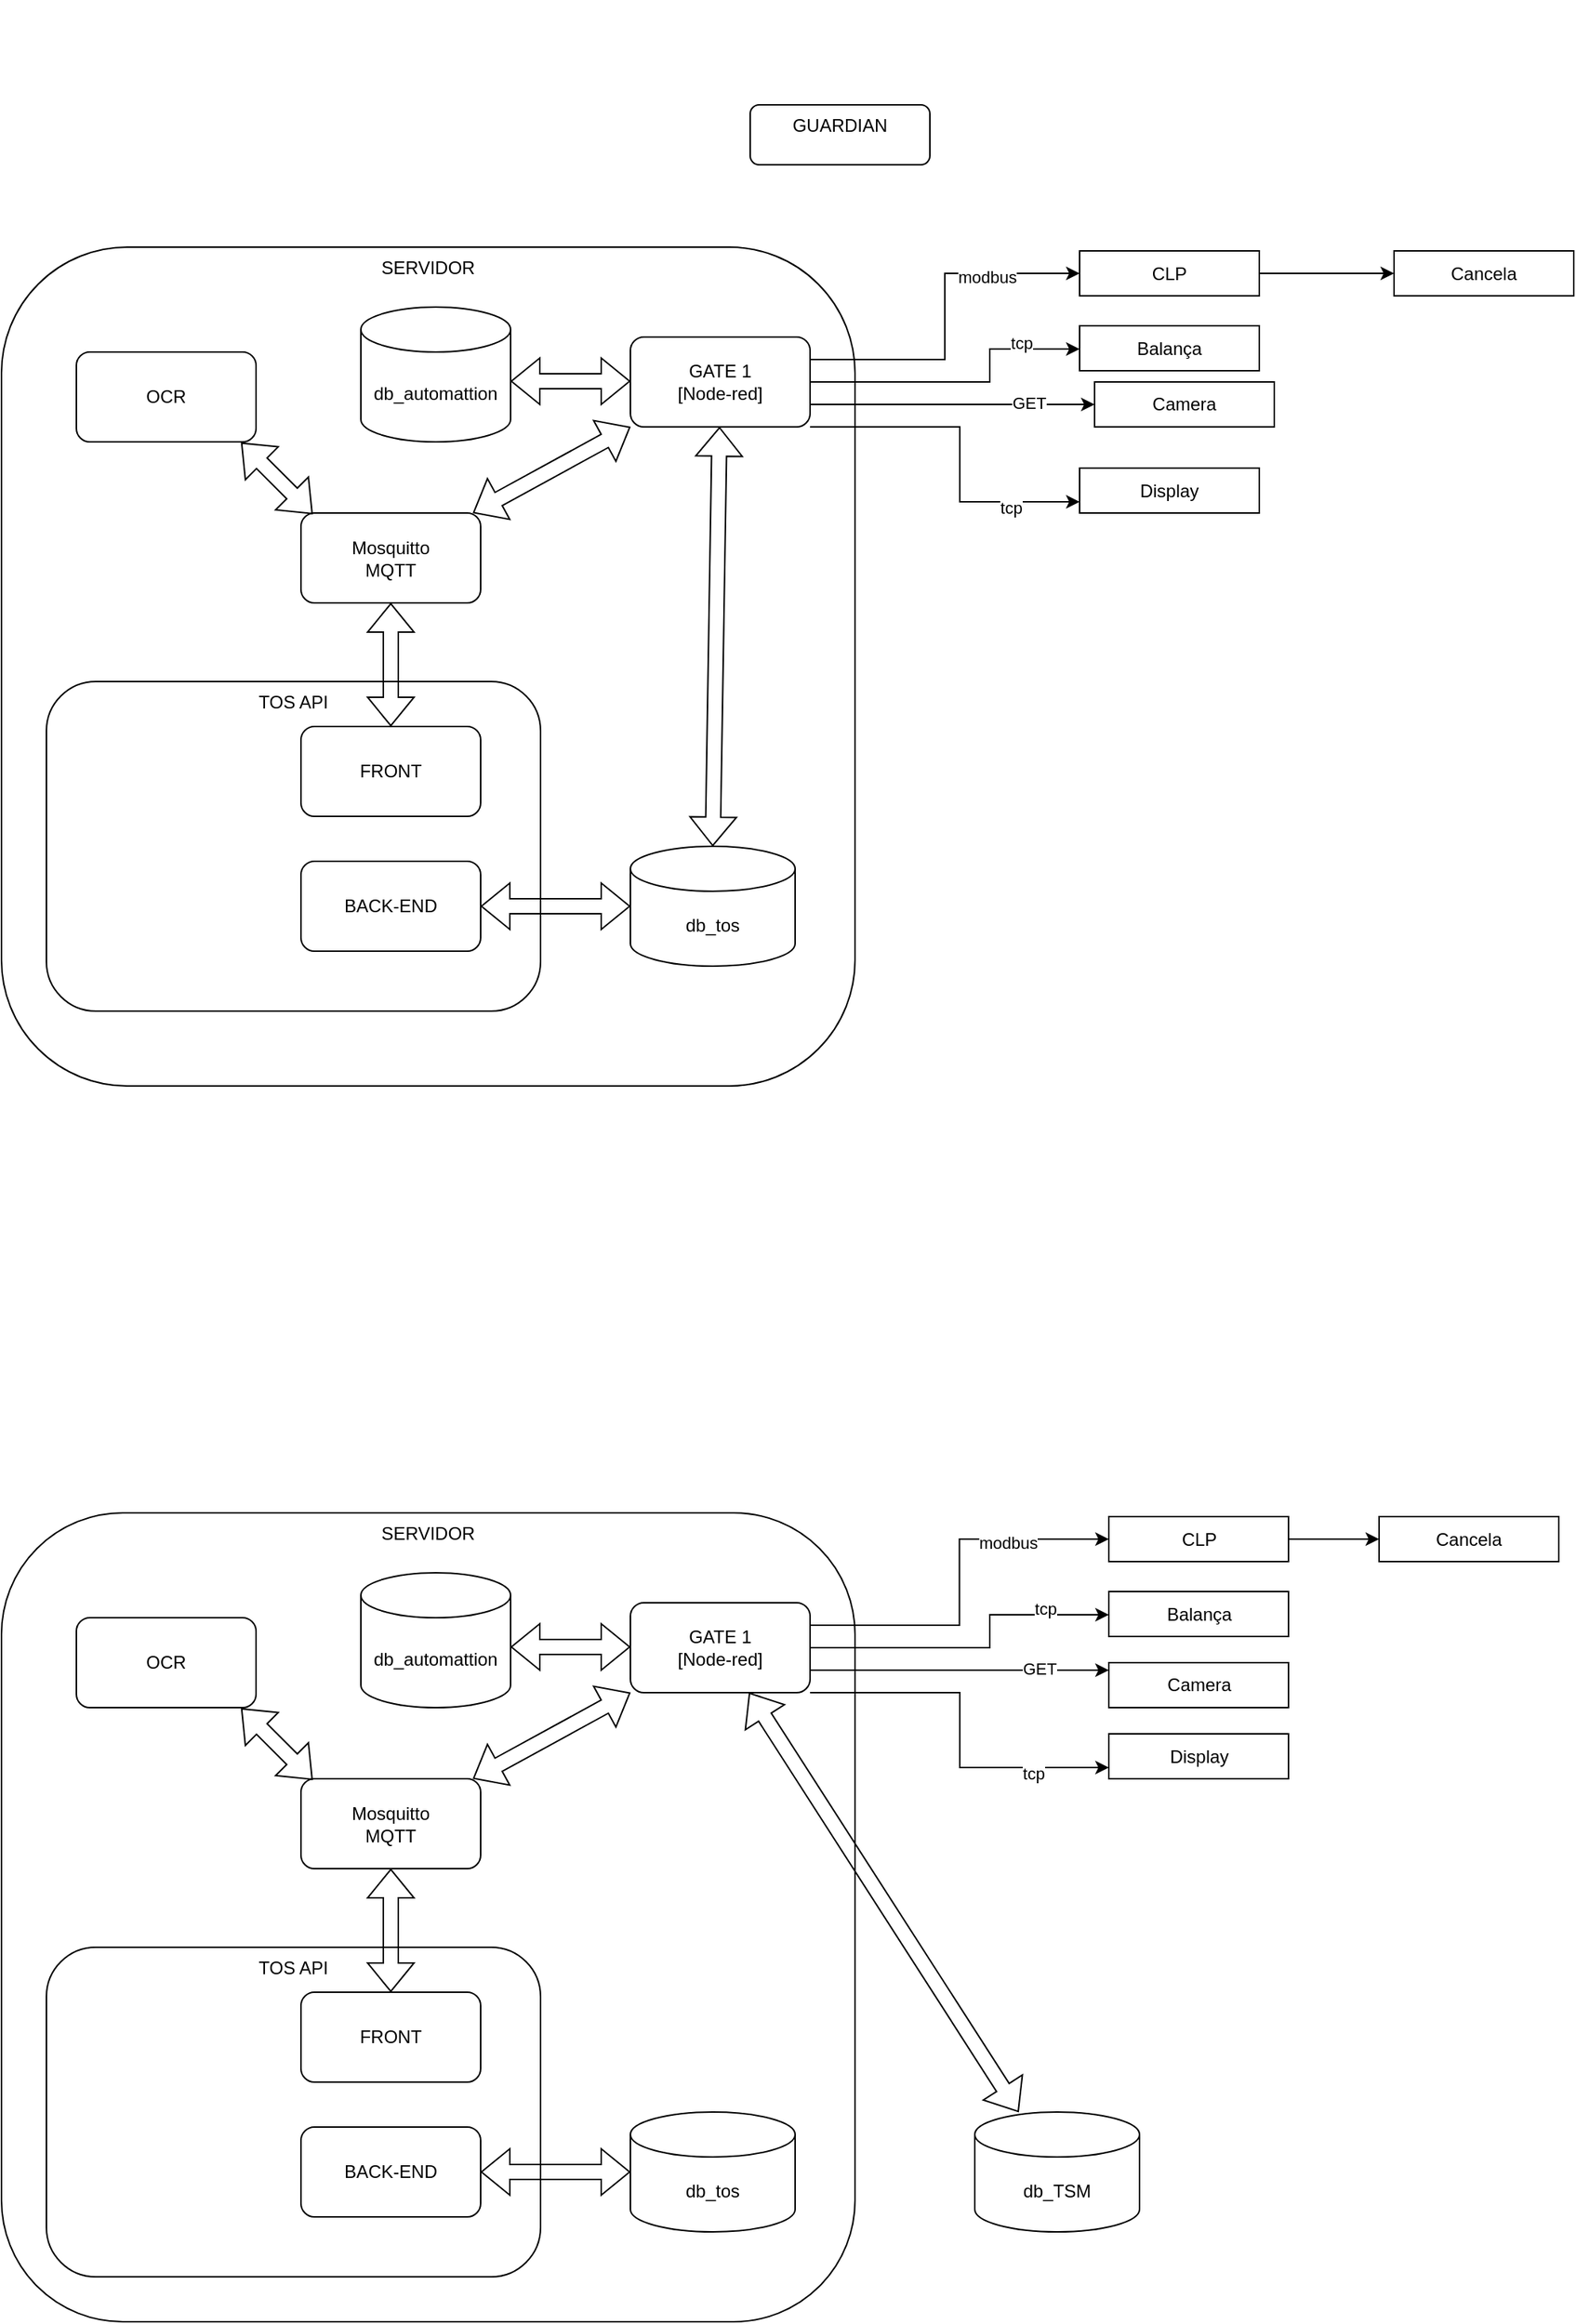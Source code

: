 <mxfile version="22.1.18" type="github">
  <diagram name="Page-1" id="b33cb84f-bf7a-9ccf-f142-242d16432e5d">
    <mxGraphModel dx="1638" dy="891" grid="1" gridSize="10" guides="1" tooltips="1" connect="1" arrows="1" fold="1" page="1" pageScale="1.5" pageWidth="1169" pageHeight="826" background="none" math="0" shadow="0">
      <root>
        <mxCell id="0" style=";html=1;" />
        <mxCell id="1" style=";html=1;" parent="0" />
        <mxCell id="yGwYDanE8HtUP1_G_n0Y-4" value="" style="shape=image;html=1;verticalAlign=top;verticalLabelPosition=bottom;labelBackgroundColor=#ffffff;imageAspect=0;aspect=fixed;image=https://cdn2.iconfinder.com/data/icons/boxicons-logos/24/bxl-django-128.png" parent="1" vertex="1">
          <mxGeometry x="380" y="55" width="70" height="70" as="geometry" />
        </mxCell>
        <mxCell id="yGwYDanE8HtUP1_G_n0Y-5" value="GUARDIAN" style="rounded=1;whiteSpace=wrap;html=1;fillColor=none;align=center;horizontal=1;verticalAlign=top;" parent="1" vertex="1">
          <mxGeometry x="700" y="125" width="120" height="40" as="geometry" />
        </mxCell>
        <mxCell id="mU2SjNAGcKGkDKGCyl06-2" value="Cancela" style="rounded=0;whiteSpace=wrap;html=1;" vertex="1" parent="1">
          <mxGeometry x="1130" y="222.5" width="120" height="30" as="geometry" />
        </mxCell>
        <mxCell id="mU2SjNAGcKGkDKGCyl06-3" value="db_automattion" style="shape=cylinder3;whiteSpace=wrap;html=1;boundedLbl=1;backgroundOutline=1;size=15;" vertex="1" parent="1">
          <mxGeometry x="440" y="260" width="100" height="90" as="geometry" />
        </mxCell>
        <mxCell id="mU2SjNAGcKGkDKGCyl06-4" value="SERVIDOR" style="rounded=1;whiteSpace=wrap;html=1;fillColor=none;align=center;verticalAlign=top;" vertex="1" parent="1">
          <mxGeometry x="200" y="220" width="570" height="560" as="geometry" />
        </mxCell>
        <mxCell id="mU2SjNAGcKGkDKGCyl06-14" style="edgeStyle=orthogonalEdgeStyle;rounded=0;orthogonalLoop=1;jettySize=auto;html=1;exitX=1;exitY=0.25;exitDx=0;exitDy=0;entryX=0;entryY=0.5;entryDx=0;entryDy=0;" edge="1" parent="1" source="mU2SjNAGcKGkDKGCyl06-5" target="mU2SjNAGcKGkDKGCyl06-9">
          <mxGeometry relative="1" as="geometry" />
        </mxCell>
        <mxCell id="mU2SjNAGcKGkDKGCyl06-18" value="modbus" style="edgeLabel;html=1;align=center;verticalAlign=middle;resizable=0;points=[];" vertex="1" connectable="0" parent="mU2SjNAGcKGkDKGCyl06-14">
          <mxGeometry x="0.475" y="-2" relative="1" as="geometry">
            <mxPoint as="offset" />
          </mxGeometry>
        </mxCell>
        <mxCell id="mU2SjNAGcKGkDKGCyl06-15" style="edgeStyle=orthogonalEdgeStyle;rounded=0;orthogonalLoop=1;jettySize=auto;html=1;exitX=1;exitY=0.5;exitDx=0;exitDy=0;" edge="1" parent="1" source="mU2SjNAGcKGkDKGCyl06-5" target="mU2SjNAGcKGkDKGCyl06-11">
          <mxGeometry relative="1" as="geometry">
            <Array as="points">
              <mxPoint x="860" y="310" />
              <mxPoint x="860" y="288" />
            </Array>
          </mxGeometry>
        </mxCell>
        <mxCell id="mU2SjNAGcKGkDKGCyl06-19" value="tcp" style="edgeLabel;html=1;align=center;verticalAlign=middle;resizable=0;points=[];" vertex="1" connectable="0" parent="mU2SjNAGcKGkDKGCyl06-15">
          <mxGeometry x="0.611" y="4" relative="1" as="geometry">
            <mxPoint as="offset" />
          </mxGeometry>
        </mxCell>
        <mxCell id="mU2SjNAGcKGkDKGCyl06-16" style="edgeStyle=orthogonalEdgeStyle;rounded=0;orthogonalLoop=1;jettySize=auto;html=1;exitX=1;exitY=0.75;exitDx=0;exitDy=0;" edge="1" parent="1" source="mU2SjNAGcKGkDKGCyl06-5" target="mU2SjNAGcKGkDKGCyl06-12">
          <mxGeometry relative="1" as="geometry">
            <Array as="points">
              <mxPoint x="870" y="325" />
              <mxPoint x="870" y="325" />
            </Array>
          </mxGeometry>
        </mxCell>
        <mxCell id="mU2SjNAGcKGkDKGCyl06-20" value="GET" style="edgeLabel;html=1;align=center;verticalAlign=middle;resizable=0;points=[];" vertex="1" connectable="0" parent="mU2SjNAGcKGkDKGCyl06-16">
          <mxGeometry x="0.53" y="1" relative="1" as="geometry">
            <mxPoint as="offset" />
          </mxGeometry>
        </mxCell>
        <mxCell id="mU2SjNAGcKGkDKGCyl06-17" style="edgeStyle=orthogonalEdgeStyle;rounded=0;orthogonalLoop=1;jettySize=auto;html=1;exitX=1;exitY=1;exitDx=0;exitDy=0;entryX=0;entryY=0.75;entryDx=0;entryDy=0;" edge="1" parent="1" source="mU2SjNAGcKGkDKGCyl06-5" target="mU2SjNAGcKGkDKGCyl06-13">
          <mxGeometry relative="1" as="geometry">
            <Array as="points">
              <mxPoint x="840" y="340" />
              <mxPoint x="840" y="390" />
            </Array>
          </mxGeometry>
        </mxCell>
        <mxCell id="mU2SjNAGcKGkDKGCyl06-21" value="tcp" style="edgeLabel;html=1;align=center;verticalAlign=middle;resizable=0;points=[];" vertex="1" connectable="0" parent="mU2SjNAGcKGkDKGCyl06-17">
          <mxGeometry x="0.597" y="-4" relative="1" as="geometry">
            <mxPoint as="offset" />
          </mxGeometry>
        </mxCell>
        <mxCell id="mU2SjNAGcKGkDKGCyl06-5" value="GATE 1&lt;br&gt;[Node-red]" style="rounded=1;whiteSpace=wrap;html=1;" vertex="1" parent="1">
          <mxGeometry x="620" y="280" width="120" height="60" as="geometry" />
        </mxCell>
        <mxCell id="mU2SjNAGcKGkDKGCyl06-7" value="" style="shape=flexArrow;endArrow=classic;startArrow=classic;html=1;rounded=0;" edge="1" parent="1">
          <mxGeometry width="100" height="100" relative="1" as="geometry">
            <mxPoint x="540" y="309.5" as="sourcePoint" />
            <mxPoint x="620" y="309.5" as="targetPoint" />
          </mxGeometry>
        </mxCell>
        <mxCell id="mU2SjNAGcKGkDKGCyl06-10" style="edgeStyle=orthogonalEdgeStyle;rounded=0;orthogonalLoop=1;jettySize=auto;html=1;" edge="1" parent="1" source="mU2SjNAGcKGkDKGCyl06-9" target="mU2SjNAGcKGkDKGCyl06-2">
          <mxGeometry relative="1" as="geometry">
            <mxPoint x="1100" y="237.5" as="targetPoint" />
          </mxGeometry>
        </mxCell>
        <mxCell id="mU2SjNAGcKGkDKGCyl06-9" value="CLP" style="rounded=0;whiteSpace=wrap;html=1;" vertex="1" parent="1">
          <mxGeometry x="920" y="222.5" width="120" height="30" as="geometry" />
        </mxCell>
        <mxCell id="mU2SjNAGcKGkDKGCyl06-11" value="Balança" style="rounded=0;whiteSpace=wrap;html=1;" vertex="1" parent="1">
          <mxGeometry x="920" y="272.5" width="120" height="30" as="geometry" />
        </mxCell>
        <mxCell id="mU2SjNAGcKGkDKGCyl06-12" value="Camera" style="rounded=0;whiteSpace=wrap;html=1;" vertex="1" parent="1">
          <mxGeometry x="930" y="310" width="120" height="30" as="geometry" />
        </mxCell>
        <mxCell id="mU2SjNAGcKGkDKGCyl06-13" value="Display" style="rounded=0;whiteSpace=wrap;html=1;" vertex="1" parent="1">
          <mxGeometry x="920" y="367.5" width="120" height="30" as="geometry" />
        </mxCell>
        <mxCell id="mU2SjNAGcKGkDKGCyl06-22" value="OCR" style="rounded=1;whiteSpace=wrap;html=1;" vertex="1" parent="1">
          <mxGeometry x="250" y="290" width="120" height="60" as="geometry" />
        </mxCell>
        <mxCell id="mU2SjNAGcKGkDKGCyl06-23" value="Mosquitto&lt;br&gt;MQTT" style="rounded=1;whiteSpace=wrap;html=1;" vertex="1" parent="1">
          <mxGeometry x="400" y="397.5" width="120" height="60" as="geometry" />
        </mxCell>
        <mxCell id="mU2SjNAGcKGkDKGCyl06-24" value="" style="shape=flexArrow;endArrow=classic;startArrow=classic;html=1;rounded=0;entryX=0;entryY=1;entryDx=0;entryDy=0;" edge="1" parent="1" source="mU2SjNAGcKGkDKGCyl06-23" target="mU2SjNAGcKGkDKGCyl06-5">
          <mxGeometry width="100" height="100" relative="1" as="geometry">
            <mxPoint x="550" y="410" as="sourcePoint" />
            <mxPoint x="630" y="330" as="targetPoint" />
          </mxGeometry>
        </mxCell>
        <mxCell id="mU2SjNAGcKGkDKGCyl06-25" value="" style="shape=flexArrow;endArrow=classic;startArrow=classic;html=1;rounded=0;exitX=0.917;exitY=1.008;exitDx=0;exitDy=0;exitPerimeter=0;entryX=0.065;entryY=0.012;entryDx=0;entryDy=0;entryPerimeter=0;" edge="1" parent="1" source="mU2SjNAGcKGkDKGCyl06-22" target="mU2SjNAGcKGkDKGCyl06-23">
          <mxGeometry width="100" height="100" relative="1" as="geometry">
            <mxPoint x="430" y="708" as="sourcePoint" />
            <mxPoint x="410" y="410" as="targetPoint" />
          </mxGeometry>
        </mxCell>
        <mxCell id="mU2SjNAGcKGkDKGCyl06-26" value="FRONT" style="rounded=1;whiteSpace=wrap;html=1;" vertex="1" parent="1">
          <mxGeometry x="400" y="540" width="120" height="60" as="geometry" />
        </mxCell>
        <mxCell id="mU2SjNAGcKGkDKGCyl06-27" value="" style="shape=flexArrow;endArrow=classic;startArrow=classic;html=1;rounded=0;entryX=0.5;entryY=1;entryDx=0;entryDy=0;exitX=0.5;exitY=0;exitDx=0;exitDy=0;" edge="1" parent="1" source="mU2SjNAGcKGkDKGCyl06-26" target="mU2SjNAGcKGkDKGCyl06-23">
          <mxGeometry width="100" height="100" relative="1" as="geometry">
            <mxPoint x="570" y="900" as="sourcePoint" />
            <mxPoint x="670" y="800" as="targetPoint" />
          </mxGeometry>
        </mxCell>
        <mxCell id="mU2SjNAGcKGkDKGCyl06-28" value="TOS API" style="rounded=1;whiteSpace=wrap;html=1;fillColor=none;align=center;verticalAlign=top;" vertex="1" parent="1">
          <mxGeometry x="230" y="510" width="330" height="220" as="geometry" />
        </mxCell>
        <mxCell id="mU2SjNAGcKGkDKGCyl06-30" value="BACK-END" style="rounded=1;whiteSpace=wrap;html=1;" vertex="1" parent="1">
          <mxGeometry x="400" y="630" width="120" height="60" as="geometry" />
        </mxCell>
        <mxCell id="mU2SjNAGcKGkDKGCyl06-31" value="db_tos" style="shape=cylinder3;whiteSpace=wrap;html=1;boundedLbl=1;backgroundOutline=1;size=15;" vertex="1" parent="1">
          <mxGeometry x="620" y="620" width="110" height="80" as="geometry" />
        </mxCell>
        <mxCell id="mU2SjNAGcKGkDKGCyl06-33" value="" style="shape=flexArrow;endArrow=classic;startArrow=classic;html=1;rounded=0;exitX=0.5;exitY=0;exitDx=0;exitDy=0;exitPerimeter=0;" edge="1" parent="1" source="mU2SjNAGcKGkDKGCyl06-31" target="mU2SjNAGcKGkDKGCyl06-5">
          <mxGeometry width="100" height="100" relative="1" as="geometry">
            <mxPoint x="679.5" y="610" as="sourcePoint" />
            <mxPoint x="679.5" y="528" as="targetPoint" />
          </mxGeometry>
        </mxCell>
        <mxCell id="mU2SjNAGcKGkDKGCyl06-34" value="" style="shape=flexArrow;endArrow=classic;startArrow=classic;html=1;rounded=0;entryX=1;entryY=0.5;entryDx=0;entryDy=0;" edge="1" parent="1" source="mU2SjNAGcKGkDKGCyl06-31" target="mU2SjNAGcKGkDKGCyl06-30">
          <mxGeometry width="100" height="100" relative="1" as="geometry">
            <mxPoint x="940" y="750" as="sourcePoint" />
            <mxPoint x="940.5" y="480" as="targetPoint" />
          </mxGeometry>
        </mxCell>
        <mxCell id="mU2SjNAGcKGkDKGCyl06-37" value="Cancela" style="rounded=0;whiteSpace=wrap;html=1;" vertex="1" parent="1">
          <mxGeometry x="1120" y="1067.5" width="120" height="30" as="geometry" />
        </mxCell>
        <mxCell id="mU2SjNAGcKGkDKGCyl06-38" value="db_automattion" style="shape=cylinder3;whiteSpace=wrap;html=1;boundedLbl=1;backgroundOutline=1;size=15;" vertex="1" parent="1">
          <mxGeometry x="440" y="1105" width="100" height="90" as="geometry" />
        </mxCell>
        <mxCell id="mU2SjNAGcKGkDKGCyl06-39" value="SERVIDOR" style="rounded=1;whiteSpace=wrap;html=1;fillColor=none;align=center;verticalAlign=top;" vertex="1" parent="1">
          <mxGeometry x="200" y="1065" width="570" height="540" as="geometry" />
        </mxCell>
        <mxCell id="mU2SjNAGcKGkDKGCyl06-40" style="edgeStyle=orthogonalEdgeStyle;rounded=0;orthogonalLoop=1;jettySize=auto;html=1;exitX=1;exitY=0.25;exitDx=0;exitDy=0;entryX=0;entryY=0.5;entryDx=0;entryDy=0;" edge="1" parent="1" source="mU2SjNAGcKGkDKGCyl06-48" target="mU2SjNAGcKGkDKGCyl06-51">
          <mxGeometry relative="1" as="geometry" />
        </mxCell>
        <mxCell id="mU2SjNAGcKGkDKGCyl06-41" value="modbus" style="edgeLabel;html=1;align=center;verticalAlign=middle;resizable=0;points=[];" vertex="1" connectable="0" parent="mU2SjNAGcKGkDKGCyl06-40">
          <mxGeometry x="0.475" y="-2" relative="1" as="geometry">
            <mxPoint as="offset" />
          </mxGeometry>
        </mxCell>
        <mxCell id="mU2SjNAGcKGkDKGCyl06-42" style="edgeStyle=orthogonalEdgeStyle;rounded=0;orthogonalLoop=1;jettySize=auto;html=1;exitX=1;exitY=0.5;exitDx=0;exitDy=0;" edge="1" parent="1" source="mU2SjNAGcKGkDKGCyl06-48" target="mU2SjNAGcKGkDKGCyl06-52">
          <mxGeometry relative="1" as="geometry">
            <Array as="points">
              <mxPoint x="860" y="1155" />
              <mxPoint x="860" y="1133" />
            </Array>
          </mxGeometry>
        </mxCell>
        <mxCell id="mU2SjNAGcKGkDKGCyl06-43" value="tcp" style="edgeLabel;html=1;align=center;verticalAlign=middle;resizable=0;points=[];" vertex="1" connectable="0" parent="mU2SjNAGcKGkDKGCyl06-42">
          <mxGeometry x="0.611" y="4" relative="1" as="geometry">
            <mxPoint as="offset" />
          </mxGeometry>
        </mxCell>
        <mxCell id="mU2SjNAGcKGkDKGCyl06-44" style="edgeStyle=orthogonalEdgeStyle;rounded=0;orthogonalLoop=1;jettySize=auto;html=1;exitX=1;exitY=0.75;exitDx=0;exitDy=0;" edge="1" parent="1" source="mU2SjNAGcKGkDKGCyl06-48" target="mU2SjNAGcKGkDKGCyl06-53">
          <mxGeometry relative="1" as="geometry">
            <Array as="points">
              <mxPoint x="870" y="1170" />
              <mxPoint x="870" y="1170" />
            </Array>
          </mxGeometry>
        </mxCell>
        <mxCell id="mU2SjNAGcKGkDKGCyl06-45" value="GET" style="edgeLabel;html=1;align=center;verticalAlign=middle;resizable=0;points=[];" vertex="1" connectable="0" parent="mU2SjNAGcKGkDKGCyl06-44">
          <mxGeometry x="0.53" y="1" relative="1" as="geometry">
            <mxPoint as="offset" />
          </mxGeometry>
        </mxCell>
        <mxCell id="mU2SjNAGcKGkDKGCyl06-46" style="edgeStyle=orthogonalEdgeStyle;rounded=0;orthogonalLoop=1;jettySize=auto;html=1;exitX=1;exitY=1;exitDx=0;exitDy=0;entryX=0;entryY=0.75;entryDx=0;entryDy=0;" edge="1" parent="1" source="mU2SjNAGcKGkDKGCyl06-48" target="mU2SjNAGcKGkDKGCyl06-54">
          <mxGeometry relative="1" as="geometry">
            <Array as="points">
              <mxPoint x="840" y="1185" />
              <mxPoint x="840" y="1235" />
            </Array>
          </mxGeometry>
        </mxCell>
        <mxCell id="mU2SjNAGcKGkDKGCyl06-47" value="tcp" style="edgeLabel;html=1;align=center;verticalAlign=middle;resizable=0;points=[];" vertex="1" connectable="0" parent="mU2SjNAGcKGkDKGCyl06-46">
          <mxGeometry x="0.597" y="-4" relative="1" as="geometry">
            <mxPoint as="offset" />
          </mxGeometry>
        </mxCell>
        <mxCell id="mU2SjNAGcKGkDKGCyl06-48" value="GATE 1&lt;br&gt;[Node-red]" style="rounded=1;whiteSpace=wrap;html=1;" vertex="1" parent="1">
          <mxGeometry x="620" y="1125" width="120" height="60" as="geometry" />
        </mxCell>
        <mxCell id="mU2SjNAGcKGkDKGCyl06-49" value="" style="shape=flexArrow;endArrow=classic;startArrow=classic;html=1;rounded=0;" edge="1" parent="1">
          <mxGeometry width="100" height="100" relative="1" as="geometry">
            <mxPoint x="540" y="1154.5" as="sourcePoint" />
            <mxPoint x="620" y="1154.5" as="targetPoint" />
          </mxGeometry>
        </mxCell>
        <mxCell id="mU2SjNAGcKGkDKGCyl06-50" style="edgeStyle=orthogonalEdgeStyle;rounded=0;orthogonalLoop=1;jettySize=auto;html=1;entryX=0;entryY=0.5;entryDx=0;entryDy=0;" edge="1" parent="1" source="mU2SjNAGcKGkDKGCyl06-51" target="mU2SjNAGcKGkDKGCyl06-37">
          <mxGeometry relative="1" as="geometry">
            <mxPoint x="1150" y="1083" as="targetPoint" />
          </mxGeometry>
        </mxCell>
        <mxCell id="mU2SjNAGcKGkDKGCyl06-51" value="CLP" style="rounded=0;whiteSpace=wrap;html=1;" vertex="1" parent="1">
          <mxGeometry x="939.5" y="1067.5" width="120" height="30" as="geometry" />
        </mxCell>
        <mxCell id="mU2SjNAGcKGkDKGCyl06-52" value="Balança" style="rounded=0;whiteSpace=wrap;html=1;" vertex="1" parent="1">
          <mxGeometry x="939.5" y="1117.5" width="120" height="30" as="geometry" />
        </mxCell>
        <mxCell id="mU2SjNAGcKGkDKGCyl06-53" value="Camera" style="rounded=0;whiteSpace=wrap;html=1;" vertex="1" parent="1">
          <mxGeometry x="939.5" y="1165" width="120" height="30" as="geometry" />
        </mxCell>
        <mxCell id="mU2SjNAGcKGkDKGCyl06-54" value="Display" style="rounded=0;whiteSpace=wrap;html=1;" vertex="1" parent="1">
          <mxGeometry x="939.5" y="1212.5" width="120" height="30" as="geometry" />
        </mxCell>
        <mxCell id="mU2SjNAGcKGkDKGCyl06-55" value="OCR" style="rounded=1;whiteSpace=wrap;html=1;" vertex="1" parent="1">
          <mxGeometry x="250" y="1135" width="120" height="60" as="geometry" />
        </mxCell>
        <mxCell id="mU2SjNAGcKGkDKGCyl06-56" value="Mosquitto&lt;br&gt;MQTT" style="rounded=1;whiteSpace=wrap;html=1;" vertex="1" parent="1">
          <mxGeometry x="400" y="1242.5" width="120" height="60" as="geometry" />
        </mxCell>
        <mxCell id="mU2SjNAGcKGkDKGCyl06-57" value="" style="shape=flexArrow;endArrow=classic;startArrow=classic;html=1;rounded=0;entryX=0;entryY=1;entryDx=0;entryDy=0;" edge="1" parent="1" source="mU2SjNAGcKGkDKGCyl06-56" target="mU2SjNAGcKGkDKGCyl06-48">
          <mxGeometry width="100" height="100" relative="1" as="geometry">
            <mxPoint x="550" y="1255" as="sourcePoint" />
            <mxPoint x="630" y="1175" as="targetPoint" />
          </mxGeometry>
        </mxCell>
        <mxCell id="mU2SjNAGcKGkDKGCyl06-58" value="" style="shape=flexArrow;endArrow=classic;startArrow=classic;html=1;rounded=0;exitX=0.917;exitY=1.008;exitDx=0;exitDy=0;exitPerimeter=0;entryX=0.065;entryY=0.012;entryDx=0;entryDy=0;entryPerimeter=0;" edge="1" parent="1" source="mU2SjNAGcKGkDKGCyl06-55" target="mU2SjNAGcKGkDKGCyl06-56">
          <mxGeometry width="100" height="100" relative="1" as="geometry">
            <mxPoint x="430" y="1553" as="sourcePoint" />
            <mxPoint x="410" y="1255" as="targetPoint" />
          </mxGeometry>
        </mxCell>
        <mxCell id="mU2SjNAGcKGkDKGCyl06-59" value="FRONT" style="rounded=1;whiteSpace=wrap;html=1;" vertex="1" parent="1">
          <mxGeometry x="400" y="1385" width="120" height="60" as="geometry" />
        </mxCell>
        <mxCell id="mU2SjNAGcKGkDKGCyl06-60" value="" style="shape=flexArrow;endArrow=classic;startArrow=classic;html=1;rounded=0;entryX=0.5;entryY=1;entryDx=0;entryDy=0;exitX=0.5;exitY=0;exitDx=0;exitDy=0;" edge="1" parent="1" source="mU2SjNAGcKGkDKGCyl06-59" target="mU2SjNAGcKGkDKGCyl06-56">
          <mxGeometry width="100" height="100" relative="1" as="geometry">
            <mxPoint x="570" y="1745" as="sourcePoint" />
            <mxPoint x="670" y="1645" as="targetPoint" />
          </mxGeometry>
        </mxCell>
        <mxCell id="mU2SjNAGcKGkDKGCyl06-61" value="TOS API" style="rounded=1;whiteSpace=wrap;html=1;fillColor=none;align=center;verticalAlign=top;" vertex="1" parent="1">
          <mxGeometry x="230" y="1355" width="330" height="220" as="geometry" />
        </mxCell>
        <mxCell id="mU2SjNAGcKGkDKGCyl06-62" value="BACK-END" style="rounded=1;whiteSpace=wrap;html=1;" vertex="1" parent="1">
          <mxGeometry x="400" y="1475" width="120" height="60" as="geometry" />
        </mxCell>
        <mxCell id="mU2SjNAGcKGkDKGCyl06-63" value="db_tos" style="shape=cylinder3;whiteSpace=wrap;html=1;boundedLbl=1;backgroundOutline=1;size=15;" vertex="1" parent="1">
          <mxGeometry x="620" y="1465" width="110" height="80" as="geometry" />
        </mxCell>
        <mxCell id="mU2SjNAGcKGkDKGCyl06-64" value="" style="shape=flexArrow;endArrow=classic;startArrow=classic;html=1;rounded=0;" edge="1" parent="1" source="mU2SjNAGcKGkDKGCyl06-66" target="mU2SjNAGcKGkDKGCyl06-48">
          <mxGeometry width="100" height="100" relative="1" as="geometry">
            <mxPoint x="679.5" y="1455" as="sourcePoint" />
            <mxPoint x="679.5" y="1373" as="targetPoint" />
          </mxGeometry>
        </mxCell>
        <mxCell id="mU2SjNAGcKGkDKGCyl06-65" value="" style="shape=flexArrow;endArrow=classic;startArrow=classic;html=1;rounded=0;entryX=1;entryY=0.5;entryDx=0;entryDy=0;" edge="1" parent="1" source="mU2SjNAGcKGkDKGCyl06-63" target="mU2SjNAGcKGkDKGCyl06-62">
          <mxGeometry width="100" height="100" relative="1" as="geometry">
            <mxPoint x="940" y="1595" as="sourcePoint" />
            <mxPoint x="940.5" y="1325" as="targetPoint" />
          </mxGeometry>
        </mxCell>
        <mxCell id="mU2SjNAGcKGkDKGCyl06-66" value="db_TSM" style="shape=cylinder3;whiteSpace=wrap;html=1;boundedLbl=1;backgroundOutline=1;size=15;" vertex="1" parent="1">
          <mxGeometry x="850" y="1465" width="110" height="80" as="geometry" />
        </mxCell>
      </root>
    </mxGraphModel>
  </diagram>
</mxfile>
